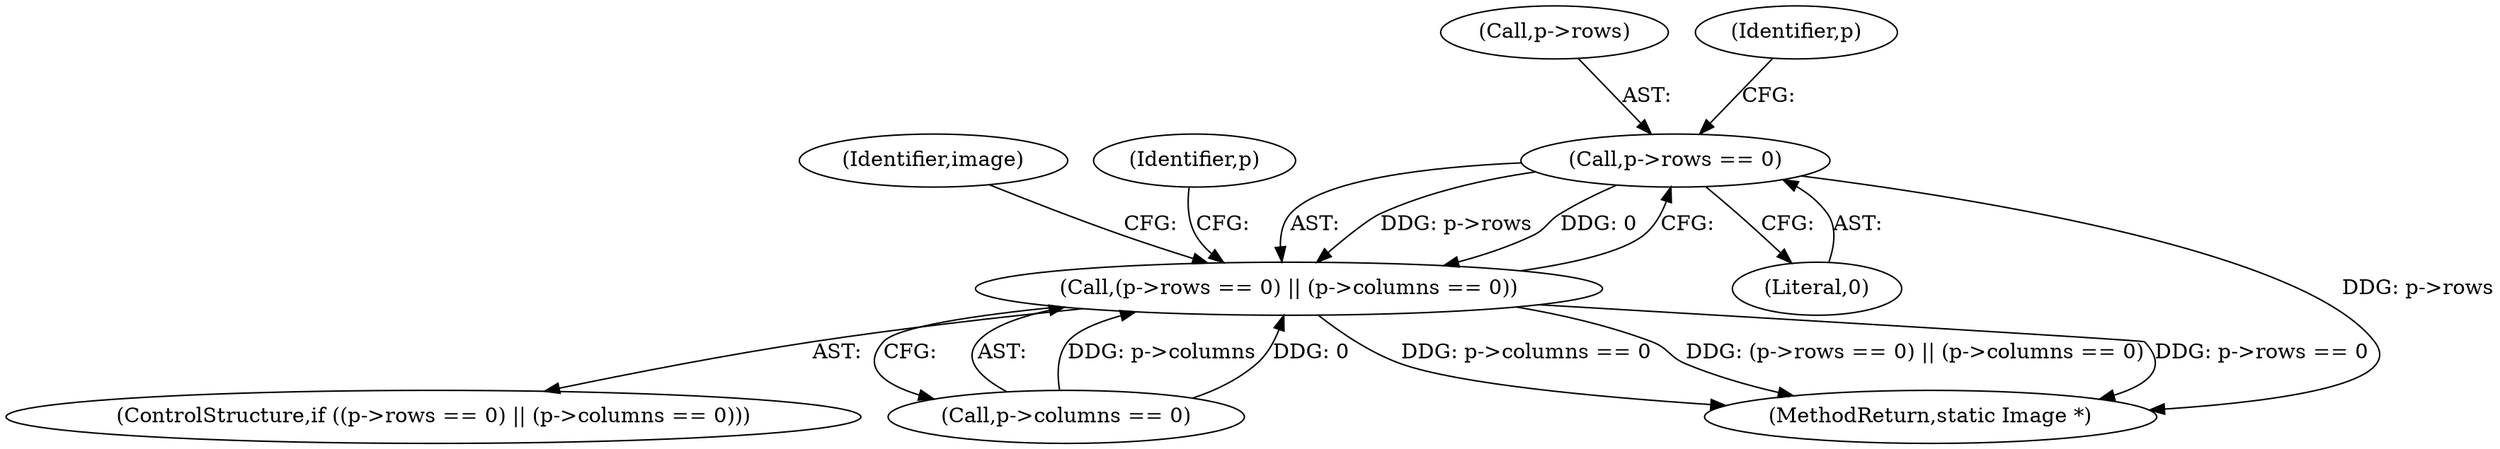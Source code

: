 digraph "0_ImageMagick_d9b2209a69ee90d8df81fb124eb66f593eb9f599_0@pointer" {
"1001852" [label="(Call,p->rows == 0)"];
"1001851" [label="(Call,(p->rows == 0) || (p->columns == 0))"];
"1001853" [label="(Call,p->rows)"];
"1001852" [label="(Call,p->rows == 0)"];
"1001856" [label="(Literal,0)"];
"1001859" [label="(Identifier,p)"];
"1001874" [label="(Identifier,image)"];
"1001857" [label="(Call,p->columns == 0)"];
"1001851" [label="(Call,(p->rows == 0) || (p->columns == 0))"];
"1001850" [label="(ControlStructure,if ((p->rows == 0) || (p->columns == 0)))"];
"1001864" [label="(Identifier,p)"];
"1001914" [label="(MethodReturn,static Image *)"];
"1001852" -> "1001851"  [label="AST: "];
"1001852" -> "1001856"  [label="CFG: "];
"1001853" -> "1001852"  [label="AST: "];
"1001856" -> "1001852"  [label="AST: "];
"1001859" -> "1001852"  [label="CFG: "];
"1001851" -> "1001852"  [label="CFG: "];
"1001852" -> "1001914"  [label="DDG: p->rows"];
"1001852" -> "1001851"  [label="DDG: p->rows"];
"1001852" -> "1001851"  [label="DDG: 0"];
"1001851" -> "1001850"  [label="AST: "];
"1001851" -> "1001857"  [label="CFG: "];
"1001857" -> "1001851"  [label="AST: "];
"1001864" -> "1001851"  [label="CFG: "];
"1001874" -> "1001851"  [label="CFG: "];
"1001851" -> "1001914"  [label="DDG: p->columns == 0"];
"1001851" -> "1001914"  [label="DDG: (p->rows == 0) || (p->columns == 0)"];
"1001851" -> "1001914"  [label="DDG: p->rows == 0"];
"1001857" -> "1001851"  [label="DDG: p->columns"];
"1001857" -> "1001851"  [label="DDG: 0"];
}
